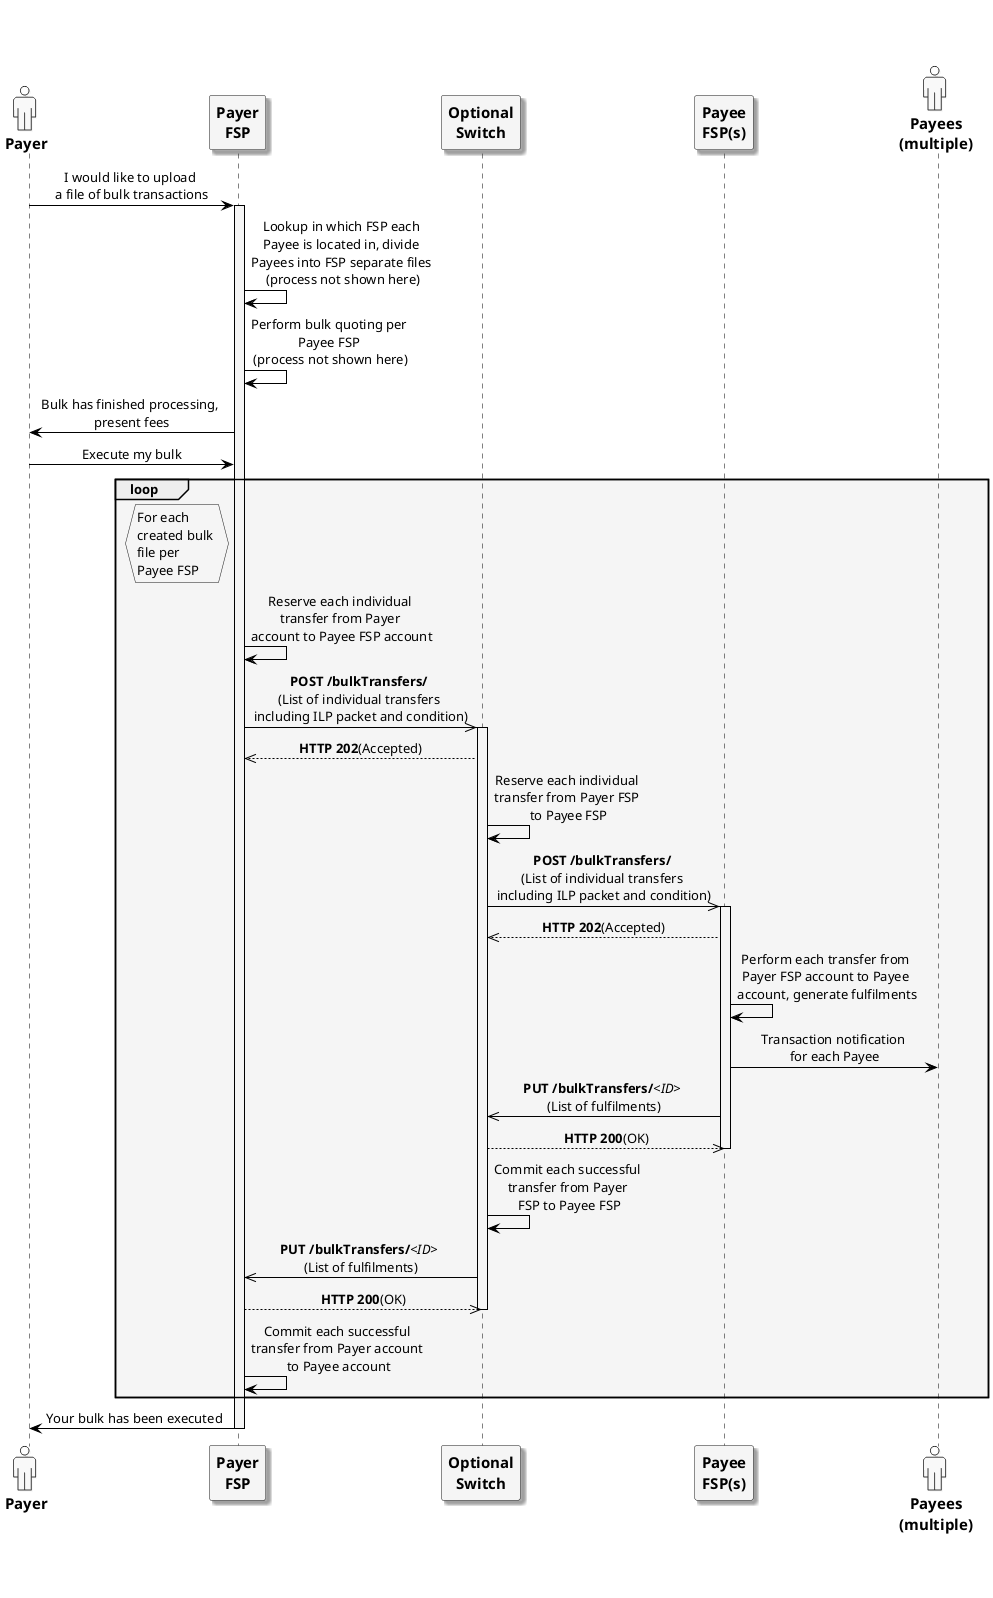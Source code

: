 /'*****
License
--------------
Copyright © 2017 Bill & Melinda Gates Foundation
The Mojaloop files are made available by the Bill & Melinda Gates Foundation under the Apache License, Version 2.0 (the "License") and you may not use these files except in compliance with the License. You may obtain a copy of the License at
http://www.apache.org/licenses/LICENSE-2.0
Unless required by applicable law or agreed to in writing, the Mojaloop files are distributed on an "AS IS" BASIS, WITHOUT WARRANTIES OR CONDITIONS OF ANY KIND, either express or implied. See the License for the specific language governing permissions and limitations under the License.
Contributors
--------------
This is the official list of the Mojaloop project contributors for this file.
Names of the original copyright holders (individuals or organizations)
should be listed with a '*' in the first column. People who have
contributed from an organization can be listed under the organization
that actually holds the copyright for their contributions (see the
Gates Foundation organization for an example). Those individuals should have
their names indented and be marked with a '-'. Email address can be added
optionally within square brackets <email>.
* Gates Foundation
- Name Surname <name.surname@gatesfoundation.com>

* Henk Kodde <henk.kodde@modusbox.com>
--------------
******'/

@startuml

' define actor image
sprite $actor [25x48/16] {
    0000000000010000000000000
    0000000006CAC910000000000
    0000000095101292000000000
    0000000651000119000000000
    0000000B10000018400000000
    0000001A10000016600000000
    0000000B10000017510000000
    000000083100001A210000000
    0000000191000176110000000
    000000003A866A61100000000
    0000000000466211100000000
    0003333333334443333310000
    0088888888888888888892000
    0821111111111111111118200
    8311111111111111111111A00
    A111111111111111111111A20
    A111111111111111111111A20
    A111111111111111111111A20
    A111111111111111111111A20
    A111111111111111111111A20
    A111111111111111111111A20
    A111111111111111111111A20
    A111111111111111111111A20
    A111551111111111138111A20
    A111661111111111139111A20
    A211661111111111139111A20
    A211661111111111139111A20
    A211661111161111139111A20
    A2116611111A2111139111A20
    A2116611111A2111139111A20
    A2116611111A2111139111A20
    A7669611111A211113A666B20
    36669611111A211113A666610
    00016611111A2111139111110
    00006611111A2111139100000
    00006611111A2111139100000
    00006611111A2111139100000
    00006611111A2111139100000
    00006611111A2111139100000
    00006611111A2111139100000
    00006611111A2111139100000
    00006611111A2111139100000
    00006611111A2111139100000
    00006611111A2111139100000
    00006966666B7666679100000
    0000266666666666664100000
    0000000111111111111100000
    0000000000000000000000000
}

' declaring skinparam
skinparam sequenceMessageAlign center
skinparam shadowing false
skinparam defaultFontName Arial
skinparam monochrome true
skinparam SequenceLifeLineBackgroundColor WhiteSmoke
skinparam SequenceLifeLineBorderColor Black
skinparam ActorFontStyle Bold
skinparam ActorFontSize 15
skinparam ParticipantFontStyle Bold
skinparam ParticipantFontSize 15
skinparam ParticipantBackgroundColor WhiteSmoke
skinparam ArrowColor Black

skinparam actor {
    Bordercolor none
    Backgroundcolor none
    shadowing false
}

skinparam participant {
    shadowing true
}

' declare title
' title Example bulk transfer process

' Actor Keys:
' participant - FSP(Payer/Payee) and Switch
' actor - Payer/Payee(s)

' declare actors
actor "<$actor>\nPayer" as Payer
participant "Payer\nFSP" as PayerFSP
participant "Optional\nSwitch" as Switch
participant "Payee\nFSP(s)" as PayeeFSP
actor "<$actor>\nPayees\n(multiple)" as Payee

' start flow
Payer -> PayerFSP: I would like to upload \na file of bulk transactions
activate PayerFSP
PayerFSP -> PayerFSP: Lookup in which FSP each \nPayee is located in, divide \nPayees into FSP separate files \n(process not shown here)
PayerFSP -> PayerFSP: Perform bulk quoting per \nPayee FSP \n(process not shown here)
Payer <- PayerFSP: Bulk has finished processing, \npresent fees
Payer -> PayerFSP: Execute my bulk
Loop #OldLace
    hnote left of PayerFSP #OldLace
        For each 
        created bulk 
        file per 
        Payee FSP
    end hnote
    PayerFSP -> PayerFSP: Reserve each individual \ntransfer from Payer \naccount to Payee FSP account
    PayerFSP ->> Switch: **POST /bulkTransfers/** \n(List of individual transfers \nincluding ILP packet and condition)
    activate Switch
    PayerFSP <<-- Switch: **HTTP 202**(Accepted)
    Switch -> Switch: Reserve each individual \ntransfer from Payer FSP \nto Payee FSP
    Switch ->> PayeeFSP: **POST /bulkTransfers/** \n(List of individual transfers \nincluding ILP packet and condition)
    activate PayeeFSP
    Switch <<-- PayeeFSP: **HTTP 202**(Accepted)
    PayeeFSP -> PayeeFSP: Perform each transfer from \nPayer FSP account to Payee \naccount, generate fulfilments
    PayeeFSP -> Payee: Transaction notification \nfor each Payee
    Switch <<- PayeeFSP: **PUT /bulkTransfers/**<i><ID></i> \n(List of fulfilments)
    Switch -->> PayeeFSP: **HTTP 200**(OK)
    deactivate PayeeFSP
    Switch -> Switch: Commit each successful \ntransfer from Payer \nFSP to Payee FSP
    PayerFSP <<- Switch: **PUT /bulkTransfers/**<i><ID></i> \n(List of fulfilments)
    PayerFSP -->> Switch: **HTTP 200**(OK)
    deactivate Switch
    PayerFSP -> PayerFSP: Commit each successful \ntransfer from Payer account \nto Payee account
end Loop
Payer <- PayerFSP: Your bulk has been executed
deactivate PayerFSP
@enduml
